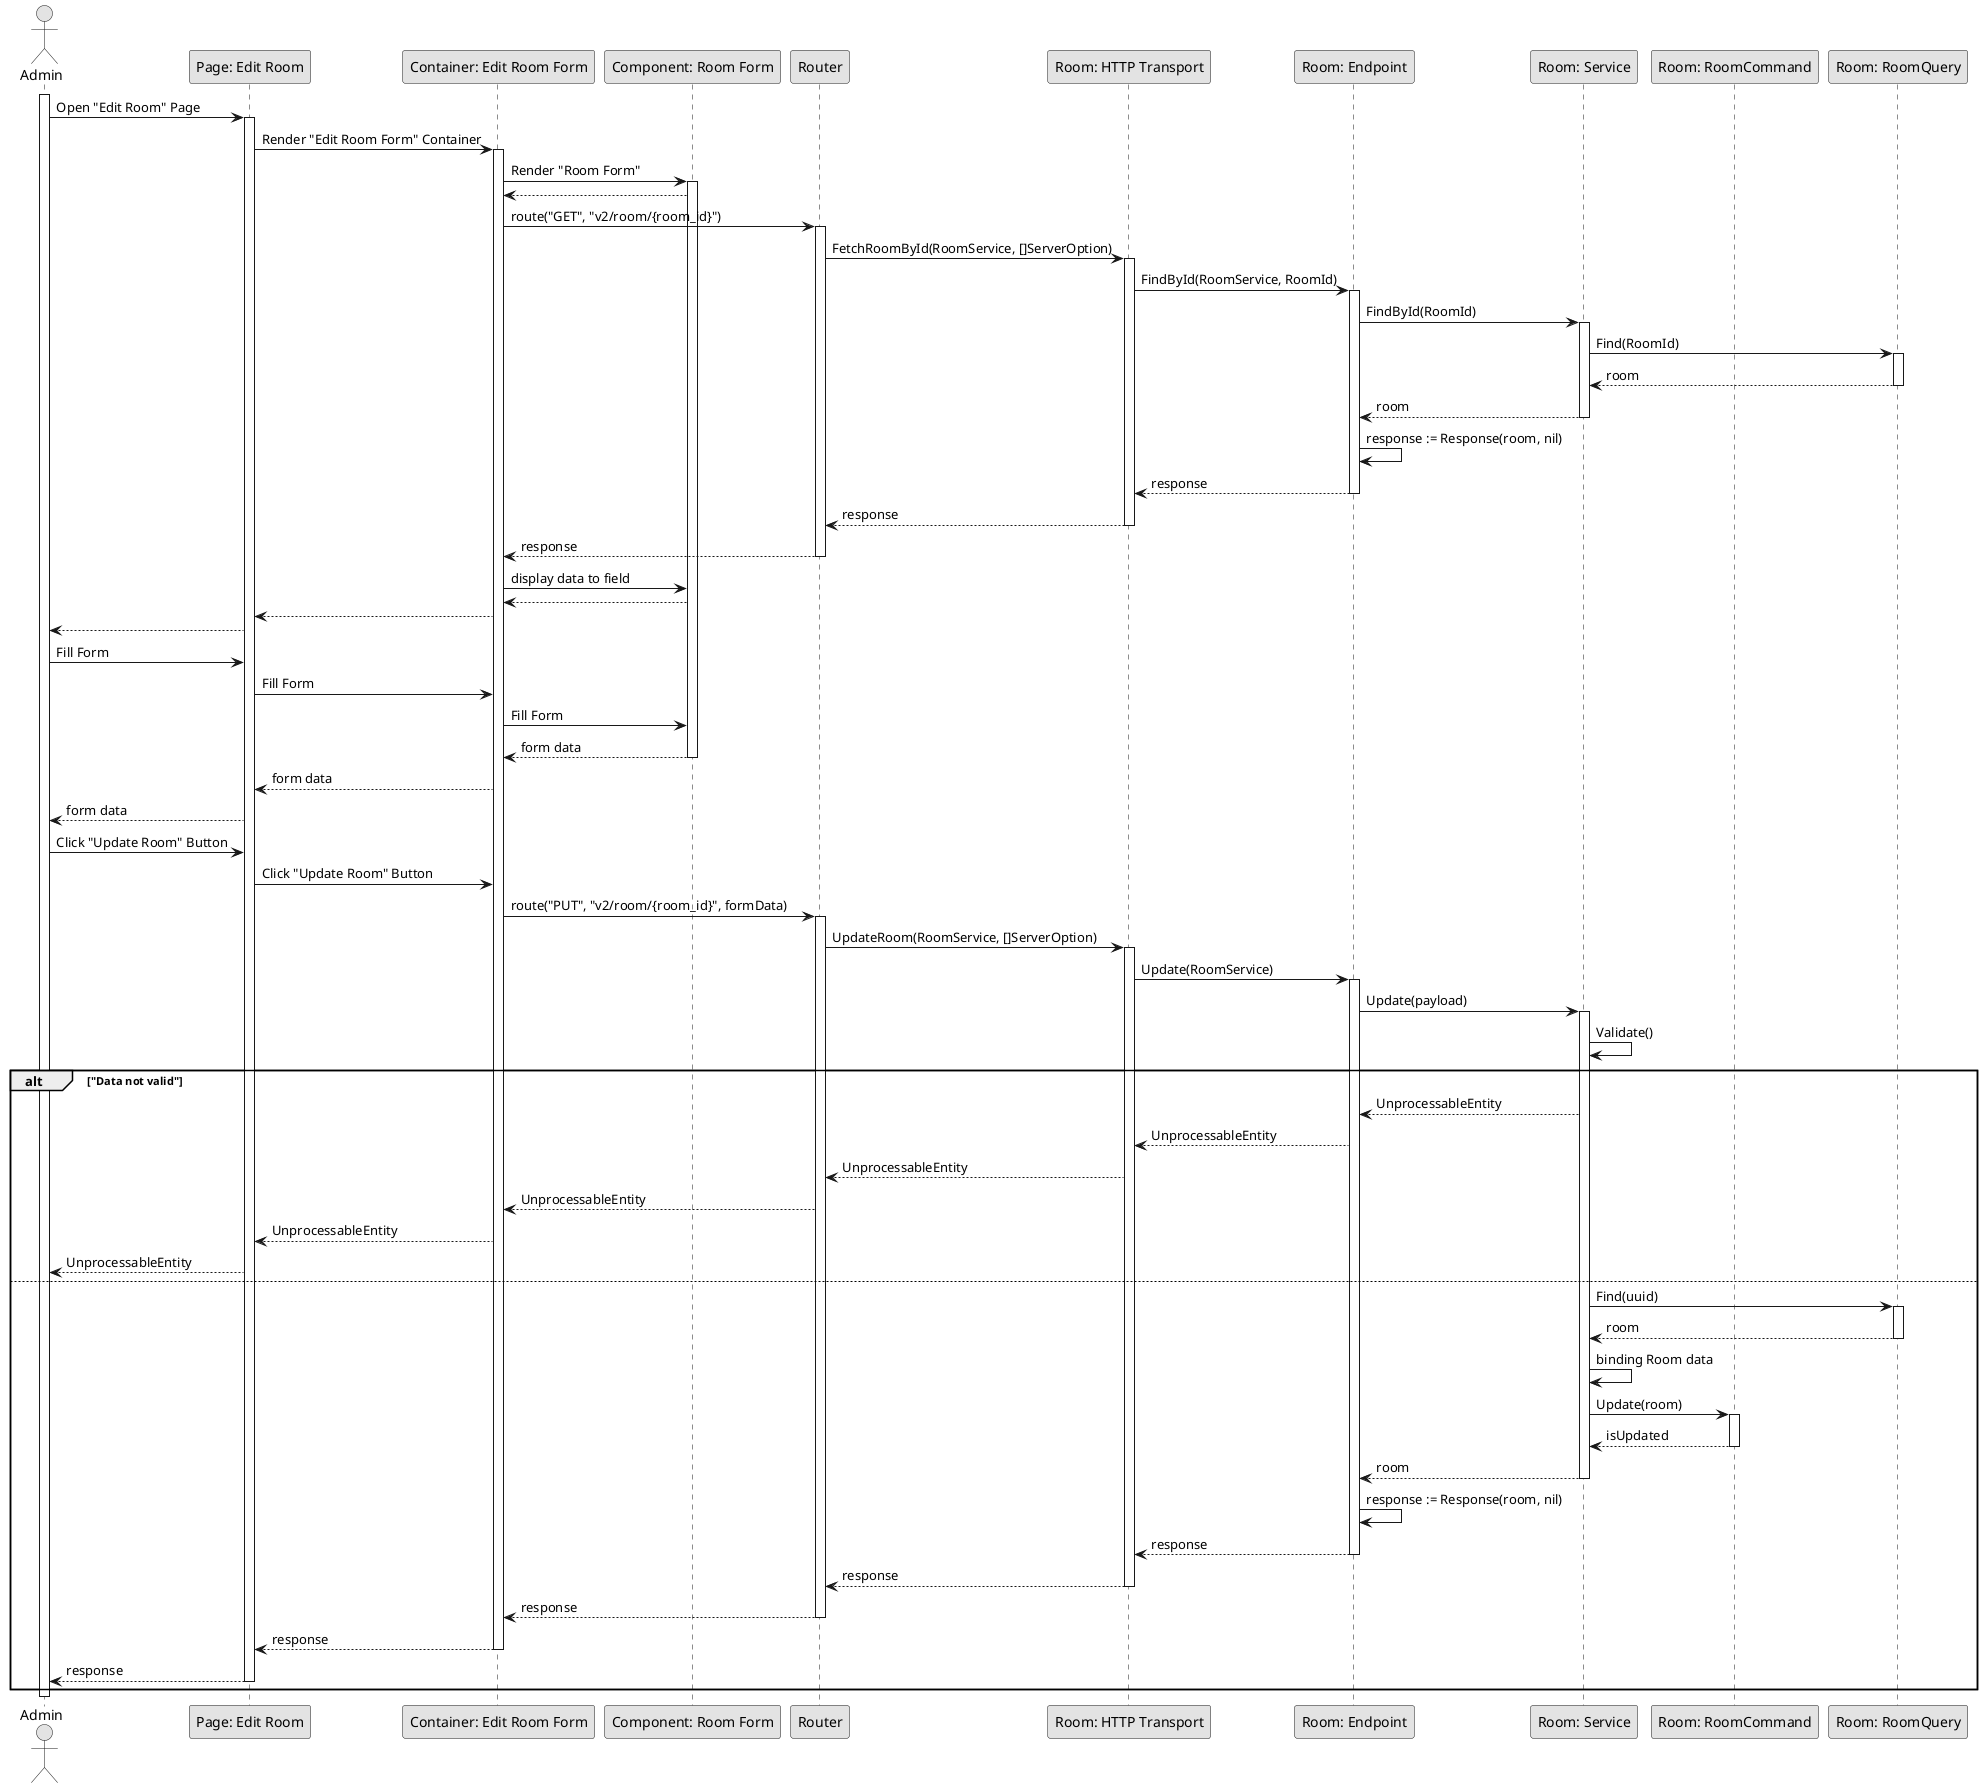 @startuml UpdateRoom

skinparam Monochrome true
skinparam Shadowing false

actor Admin
participant "Page: Edit Room" as EditRoomPage
participant "Container: Edit Room Form" as EditRoomFormContainer
participant "Component: Room Form" as RoomForm
participant "Router" as Router
participant "Room: HTTP Transport" as RoomHTTPTransport
participant "Room: Endpoint" as RoomEndpoint
participant "Room: Service" as RoomService
participant "Room: RoomCommand" as RoomCommand
participant "Room: RoomQuery" as RoomQuery

activate Admin

Admin->EditRoomPage: Open "Edit Room" Page
activate EditRoomPage
EditRoomPage->EditRoomFormContainer: Render "Edit Room Form" Container
activate EditRoomFormContainer
EditRoomFormContainer->RoomForm: Render "Room Form"
activate RoomForm
RoomForm-->EditRoomFormContainer
EditRoomFormContainer->Router: route("GET", "v2/room/{room_id}")
activate Router
Router->RoomHTTPTransport: FetchRoomById(RoomService, []ServerOption)
activate RoomHTTPTransport
RoomHTTPTransport->RoomEndpoint: FindById(RoomService, RoomId)
activate RoomEndpoint
RoomEndpoint->RoomService: FindById(RoomId)
activate RoomService
RoomService->RoomQuery: Find(RoomId)
activate RoomQuery
RoomQuery-->RoomService: room
deactivate RoomQuery
RoomService-->RoomEndpoint: room
deactivate RoomService
RoomEndpoint->RoomEndpoint: response := Response(room, nil)
RoomEndpoint-->RoomHTTPTransport: response
deactivate RoomEndpoint
RoomHTTPTransport-->Router: response
deactivate RoomHTTPTransport
Router-->EditRoomFormContainer: response
deactivate Router
EditRoomFormContainer->RoomForm: display data to field
RoomForm-->EditRoomFormContainer
EditRoomFormContainer-->EditRoomPage
EditRoomPage-->Admin

Admin->EditRoomPage: Fill Form
EditRoomPage->EditRoomFormContainer: Fill Form
EditRoomFormContainer->RoomForm: Fill Form
RoomForm-->EditRoomFormContainer: form data
deactivate RoomForm
EditRoomFormContainer-->EditRoomPage: form data
EditRoomPage-->Admin: form data

Admin->EditRoomPage: Click "Update Room" Button
EditRoomPage->EditRoomFormContainer: Click "Update Room" Button
EditRoomFormContainer->Router: route("PUT", "v2/room/{room_id}", formData)
activate Router
Router->RoomHTTPTransport: UpdateRoom(RoomService, []ServerOption)
activate RoomHTTPTransport
RoomHTTPTransport->RoomEndpoint: Update(RoomService)
activate RoomEndpoint
RoomEndpoint->RoomService: Update(payload)
activate RoomService
RoomService->RoomService: Validate()

alt "Data not valid"
    RoomService-->RoomEndpoint: UnprocessableEntity
    RoomEndpoint-->RoomHTTPTransport: UnprocessableEntity
    RoomHTTPTransport-->Router: UnprocessableEntity
    Router-->EditRoomFormContainer: UnprocessableEntity
    EditRoomFormContainer-->EditRoomPage: UnprocessableEntity
    EditRoomPage-->Admin: UnprocessableEntity
else
    RoomService->RoomQuery: Find(uuid)
    activate RoomQuery
    RoomQuery-->RoomService: room
    deactivate RoomQuery
    RoomService->RoomService: binding Room data
    RoomService->RoomCommand: Update(room)
    activate RoomCommand
    RoomCommand-->RoomService: isUpdated
    deactivate RoomCommand
    RoomService-->RoomEndpoint: room
    deactivate RoomService
    RoomEndpoint->RoomEndpoint: response := Response(room, nil)
    RoomEndpoint-->RoomHTTPTransport: response
    deactivate RoomEndpoint
    RoomHTTPTransport-->Router: response
    deactivate RoomHTTPTransport
    Router-->EditRoomFormContainer: response
    deactivate Router
    EditRoomFormContainer-->EditRoomPage: response
    deactivate EditRoomFormContainer
    EditRoomPage-->Admin: response
    deactivate EditRoomPage
end

deactivate Admin

@enduml
